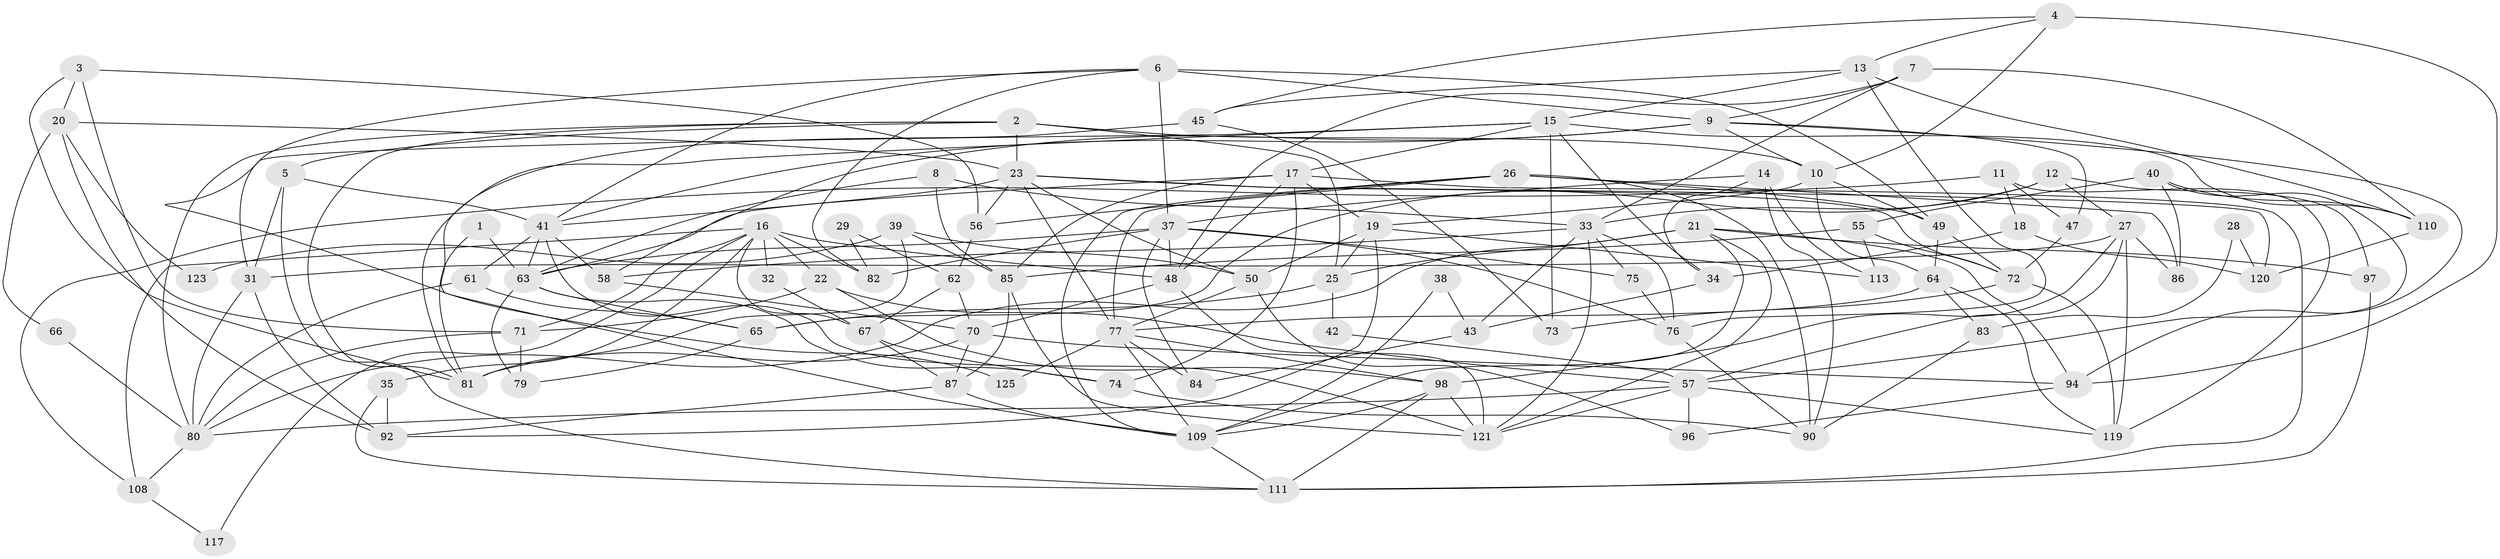 // original degree distribution, {2: 0.08527131782945736, 5: 0.17829457364341086, 4: 0.37209302325581395, 3: 0.24806201550387597, 6: 0.10852713178294573, 7: 0.007751937984496124}
// Generated by graph-tools (version 1.1) at 2025/11/02/27/25 16:11:23]
// undirected, 90 vertices, 212 edges
graph export_dot {
graph [start="1"]
  node [color=gray90,style=filled];
  1;
  2 [super="+122"];
  3 [super="+89"];
  4;
  5;
  6 [super="+107"];
  7;
  8;
  9 [super="+54"];
  10 [super="+93"];
  11;
  12 [super="+118"];
  13 [super="+30"];
  14 [super="+46"];
  15 [super="+112"];
  16 [super="+24"];
  17 [super="+68"];
  18;
  19 [super="+60"];
  20;
  21 [super="+36"];
  22;
  23 [super="+105"];
  25 [super="+53"];
  26 [super="+100"];
  27;
  28 [super="+51"];
  29;
  31 [super="+52"];
  32;
  33 [super="+101"];
  34;
  35;
  37 [super="+59"];
  38;
  39;
  40;
  41 [super="+44"];
  42;
  43;
  45 [super="+95"];
  47;
  48 [super="+126"];
  49 [super="+99"];
  50;
  55;
  56;
  57 [super="+69"];
  58;
  61;
  62;
  63 [super="+115"];
  64 [super="+114"];
  65;
  66;
  67;
  70;
  71;
  72;
  73;
  74 [super="+78"];
  75;
  76;
  77 [super="+129"];
  79;
  80 [super="+91"];
  81 [super="+104"];
  82;
  83;
  84;
  85 [super="+88"];
  86;
  87 [super="+103"];
  90;
  92 [super="+116"];
  94 [super="+106"];
  96;
  97;
  98 [super="+102"];
  108;
  109 [super="+124"];
  110;
  111 [super="+127"];
  113;
  117;
  119;
  120;
  121 [super="+128"];
  123;
  125;
  1 -- 63;
  1 -- 81;
  2 -- 81;
  2 -- 5;
  2 -- 80;
  2 -- 25;
  2 -- 23;
  2 -- 10;
  3 -- 20;
  3 -- 56;
  3 -- 81;
  3 -- 71;
  4 -- 10;
  4 -- 13;
  4 -- 45;
  4 -- 94;
  5 -- 31;
  5 -- 41;
  5 -- 111;
  6 -- 49;
  6 -- 9 [weight=2];
  6 -- 82;
  6 -- 125;
  6 -- 37;
  6 -- 41;
  7 -- 110;
  7 -- 33;
  7 -- 48;
  7 -- 9;
  8 -- 63;
  8 -- 85;
  8 -- 33;
  9 -- 58;
  9 -- 10;
  9 -- 47;
  9 -- 41;
  9 -- 94;
  10 -- 64;
  10 -- 19;
  10 -- 49;
  11 -- 18;
  11 -- 119;
  11 -- 47;
  11 -- 108;
  12 -- 65;
  12 -- 27;
  12 -- 33;
  12 -- 97;
  13 -- 110;
  13 -- 15;
  13 -- 45;
  13 -- 76;
  14 -- 113;
  14 -- 34;
  14 -- 90;
  14 -- 37;
  15 -- 73;
  15 -- 81;
  15 -- 34;
  15 -- 110;
  15 -- 31;
  15 -- 17;
  16 -- 48;
  16 -- 82 [weight=2];
  16 -- 22;
  16 -- 32;
  16 -- 108;
  16 -- 67;
  16 -- 35;
  16 -- 117;
  16 -- 71;
  17 -- 48;
  17 -- 85;
  17 -- 74;
  17 -- 19;
  17 -- 111;
  17 -- 63;
  18 -- 120;
  18 -- 34;
  19 -- 50;
  19 -- 113;
  19 -- 25;
  19 -- 92;
  20 -- 92;
  20 -- 23;
  20 -- 66;
  20 -- 123;
  21 -- 80;
  21 -- 97;
  21 -- 94;
  21 -- 25;
  21 -- 121;
  21 -- 109;
  22 -- 98;
  22 -- 71;
  22 -- 57;
  23 -- 50;
  23 -- 56;
  23 -- 72;
  23 -- 120;
  23 -- 41;
  23 -- 77;
  25 -- 42 [weight=2];
  25 -- 65;
  26 -- 90 [weight=2];
  26 -- 109;
  26 -- 49;
  26 -- 86;
  26 -- 56;
  26 -- 77;
  27 -- 98;
  27 -- 57;
  27 -- 86;
  27 -- 119;
  27 -- 31;
  28 -- 120;
  28 -- 83;
  29 -- 62;
  29 -- 82;
  31 -- 92;
  31 -- 80;
  32 -- 67;
  33 -- 75;
  33 -- 121;
  33 -- 58;
  33 -- 43;
  33 -- 76;
  34 -- 43;
  35 -- 111;
  35 -- 92;
  37 -- 76;
  37 -- 82;
  37 -- 84;
  37 -- 48;
  37 -- 75;
  37 -- 63;
  38 -- 109;
  38 -- 43;
  39 -- 81;
  39 -- 85;
  39 -- 50;
  39 -- 123;
  40 -- 86;
  40 -- 55;
  40 -- 110;
  40 -- 57;
  41 -- 121;
  41 -- 61;
  41 -- 58;
  41 -- 63;
  42 -- 57;
  43 -- 84;
  45 -- 109;
  45 -- 73;
  47 -- 72;
  48 -- 70;
  48 -- 121;
  49 -- 72;
  49 -- 64;
  50 -- 77;
  50 -- 96;
  55 -- 72;
  55 -- 113;
  55 -- 85;
  56 -- 62;
  57 -- 96;
  57 -- 119;
  57 -- 80;
  57 -- 121;
  58 -- 70;
  61 -- 65;
  61 -- 80;
  62 -- 67;
  62 -- 70;
  63 -- 79;
  63 -- 74;
  63 -- 65;
  64 -- 77;
  64 -- 83;
  64 -- 119;
  65 -- 79;
  66 -- 80;
  67 -- 74 [weight=2];
  67 -- 87;
  70 -- 94;
  70 -- 81;
  70 -- 87;
  71 -- 80;
  71 -- 79;
  72 -- 119;
  72 -- 73;
  74 -- 90;
  75 -- 76;
  76 -- 90;
  77 -- 84;
  77 -- 125;
  77 -- 98;
  77 -- 109;
  80 -- 108;
  83 -- 90;
  85 -- 121;
  85 -- 87;
  87 -- 92;
  87 -- 109;
  94 -- 96;
  97 -- 111;
  98 -- 121;
  98 -- 109;
  98 -- 111;
  108 -- 117;
  109 -- 111;
  110 -- 120;
}
